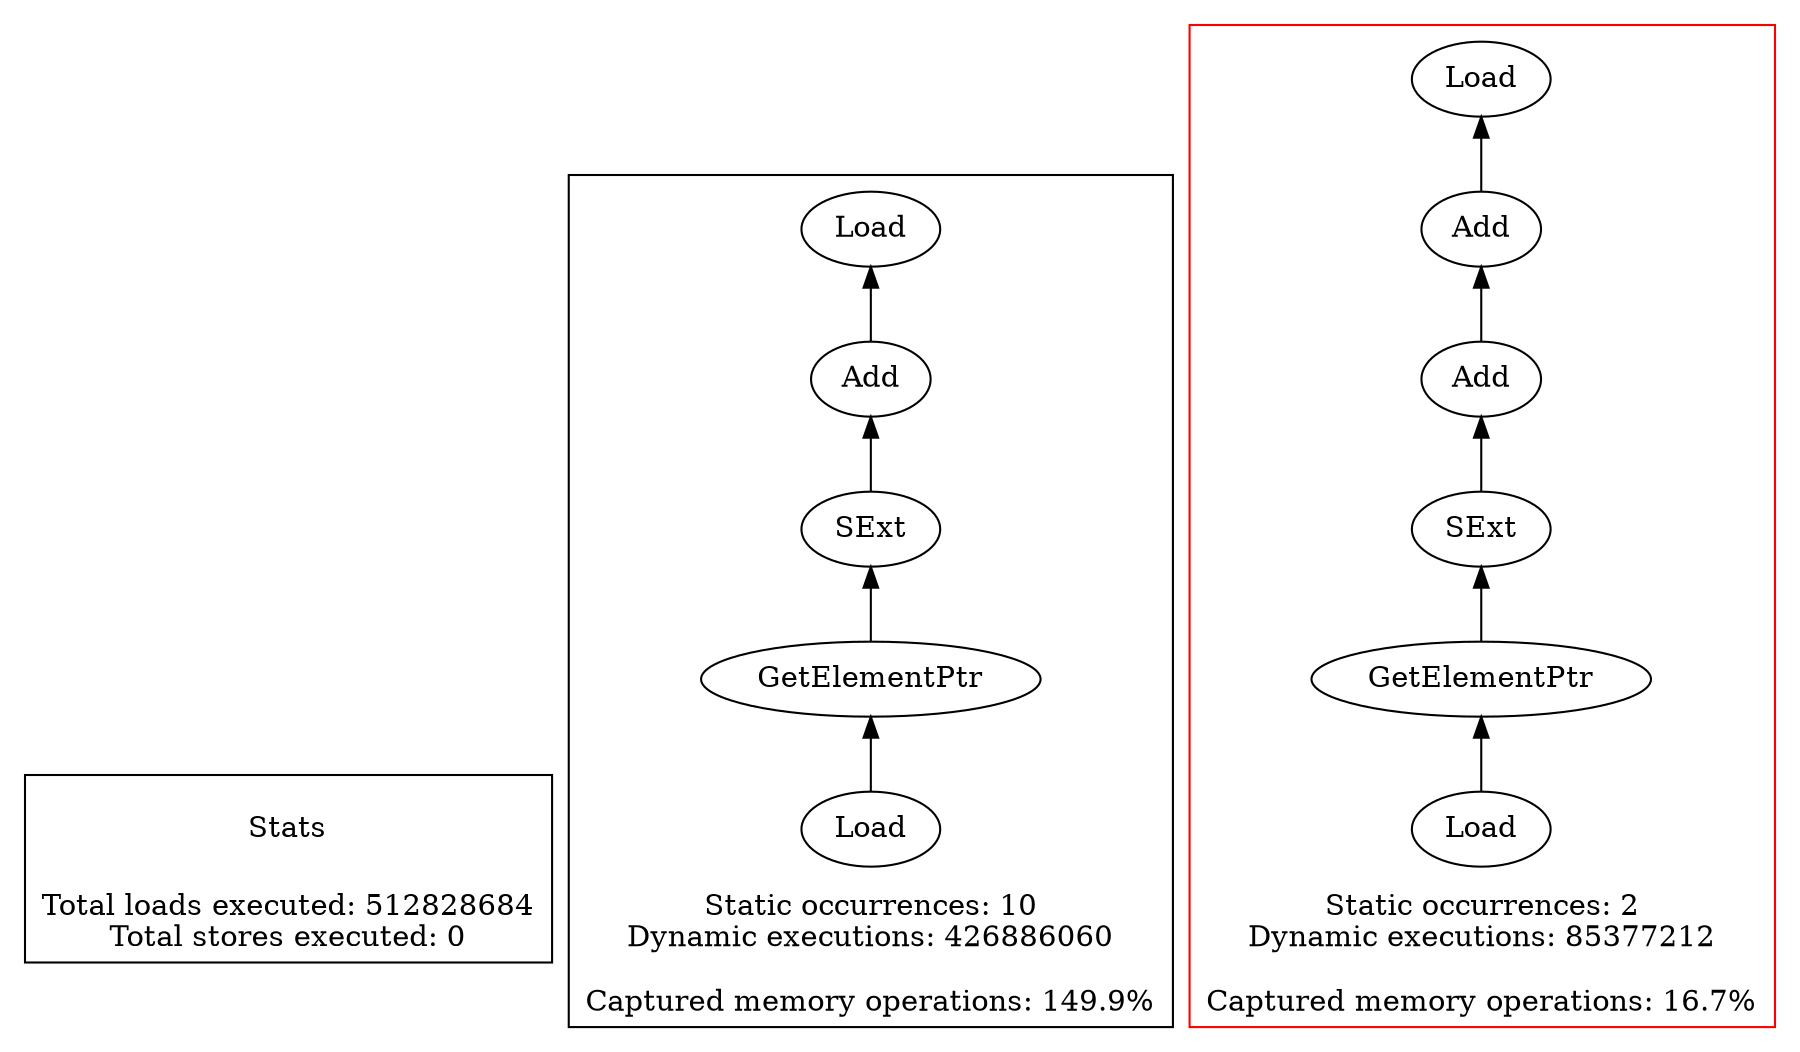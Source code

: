 strict digraph {
rankdir=BT
subgraph {
Stats [shape=plaintext]
cluster=true
label="Total loads executed: 512828684\nTotal stores executed: 0"
}
subgraph {
"0_34" [label="Add"]
"0_25" [label="Load"]
"0_34" -> "0_25"
"0_36" [label="GetElementPtr"]
"0_35" [label="SExt"]
"0_36" -> "0_35"
{
rank=min
comment=<Ids: 37, 47, 56, 67, 78, 90, 102, 114, 126, 138>
"0_37" [label="Load"]
}
"0_37" -> "0_36"
"0_35" -> "0_34"
cluster=true
label="Static occurrences: 10\nDynamic executions: 426886060\n\nCaptured memory operations: 149.9%"
}
subgraph {
"1_34" [label="Add"]
"1_25" [label="Load"]
"1_34" -> "1_25"
"1_41" [label="GetElementPtr"]
"1_40" [label="SExt"]
"1_41" -> "1_40"
"1_39" [label="Add"]
"1_39" -> "1_34"
"1_40" -> "1_39"
{
rank=min
comment=<Ids: 42, 52>
"1_42" [label="Load"]
}
"1_42" -> "1_41"
cluster=true
label="Static occurrences: 2\nDynamic executions: 85377212\n\nCaptured memory operations: 16.7%"
color=red
}
}
